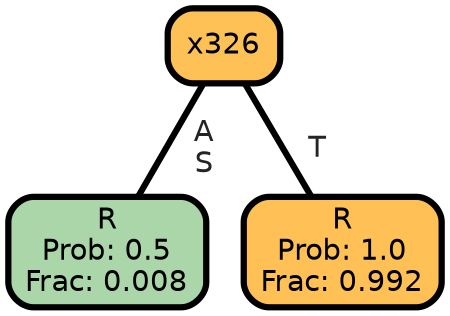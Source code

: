 graph Tree {
node [shape=box, style="filled, rounded",color="black",penwidth="3",fontcolor="black",                 fontname=helvetica] ;
graph [ranksep="0 equally", splines=straight,                 bgcolor=transparent, dpi=200] ;
edge [fontname=helvetica, fontweight=bold,fontcolor=grey14,color=black] ;
0 [label="R
Prob: 0.5
Frac: 0.008", fillcolor="#aad6aa"] ;
1 [label="x326", fillcolor="#fec155"] ;
2 [label="R
Prob: 1.0
Frac: 0.992", fillcolor="#ffc155"] ;
1 -- 0 [label=" A\n S",penwidth=3] ;
1 -- 2 [label=" T",penwidth=3] ;
{rank = same;}}